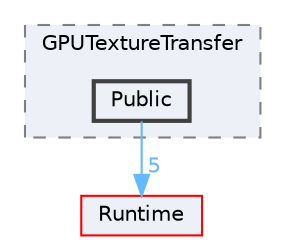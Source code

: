 digraph "Public"
{
 // INTERACTIVE_SVG=YES
 // LATEX_PDF_SIZE
  bgcolor="transparent";
  edge [fontname=Helvetica,fontsize=10,labelfontname=Helvetica,labelfontsize=10];
  node [fontname=Helvetica,fontsize=10,shape=box,height=0.2,width=0.4];
  compound=true
  subgraph clusterdir_646da519de0ebd02fff0ec13a2f5fe74 {
    graph [ bgcolor="#edf0f7", pencolor="grey50", label="GPUTextureTransfer", fontname=Helvetica,fontsize=10 style="filled,dashed", URL="dir_646da519de0ebd02fff0ec13a2f5fe74.html",tooltip=""]
  dir_f3537898bd18e9bc11c6a29099499a50 [label="Public", fillcolor="#edf0f7", color="grey25", style="filled,bold", URL="dir_f3537898bd18e9bc11c6a29099499a50.html",tooltip=""];
  }
  dir_7536b172fbd480bfd146a1b1acd6856b [label="Runtime", fillcolor="#edf0f7", color="red", style="filled", URL="dir_7536b172fbd480bfd146a1b1acd6856b.html",tooltip=""];
  dir_f3537898bd18e9bc11c6a29099499a50->dir_7536b172fbd480bfd146a1b1acd6856b [headlabel="5", labeldistance=1.5 headhref="dir_000836_000984.html" href="dir_000836_000984.html" color="steelblue1" fontcolor="steelblue1"];
}
